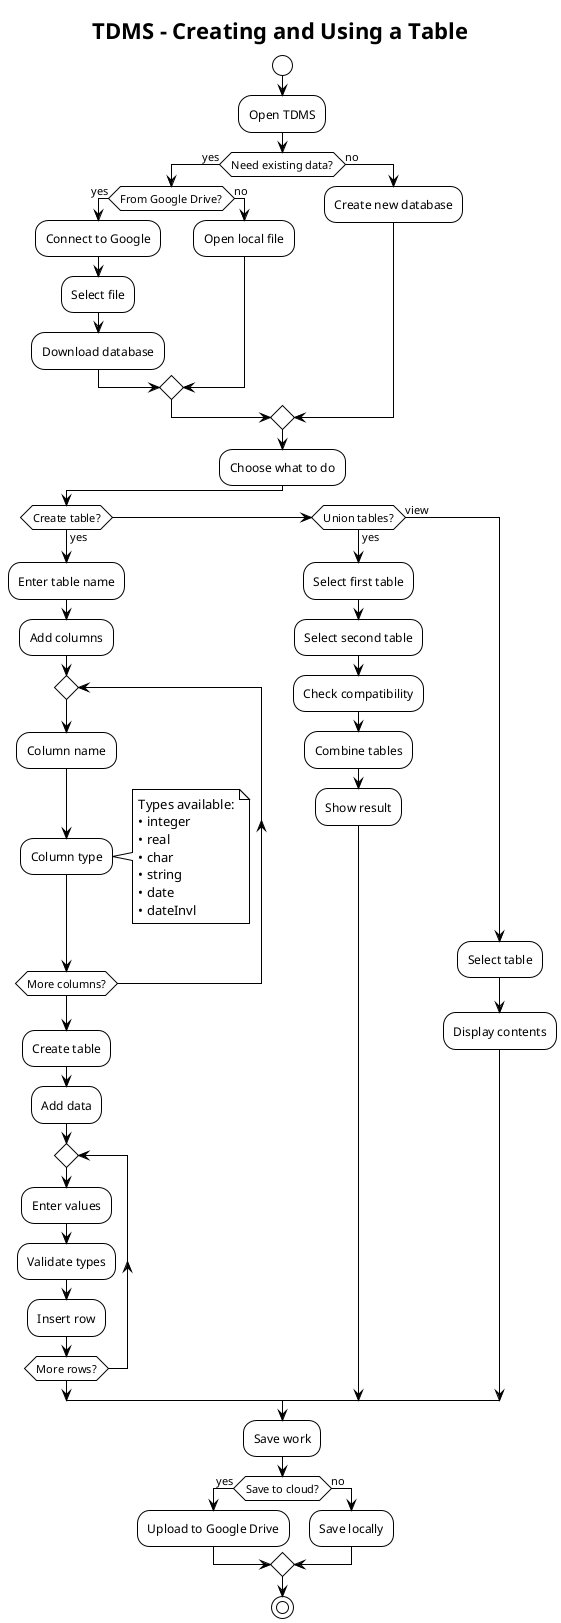 @startuml activity
!theme plain
title TDMS - Creating and Using a Table

start

:Open TDMS;

if (Need existing data?) then (yes)
  if (From Google Drive?) then (yes)
    :Connect to Google;
    :Select file;
    :Download database;
  else (no)
    :Open local file;
  endif
else (no)
  :Create new database;
endif

:Choose what to do;

if (Create table?) then (yes)
  :Enter table name;
  :Add columns;
  repeat
    :Column name;
    :Column type;
    note right
      Types available:
      • integer
      • real  
      • char
      • string
      • date
      • dateInvl
    end note
  repeat while (More columns?)
  :Create table;
  
  :Add data;
  repeat
    :Enter values;
    :Validate types;
    :Insert row;
  repeat while (More rows?)
  
elseif (Union tables?) then (yes)
  :Select first table;
  :Select second table;
  :Check compatibility;
  :Combine tables;
  :Show result;
else (view)
  :Select table;
  :Display contents;
endif

:Save work;
if (Save to cloud?) then (yes)
  :Upload to Google Drive;
else (no)
  :Save locally;
endif

stop

@enduml